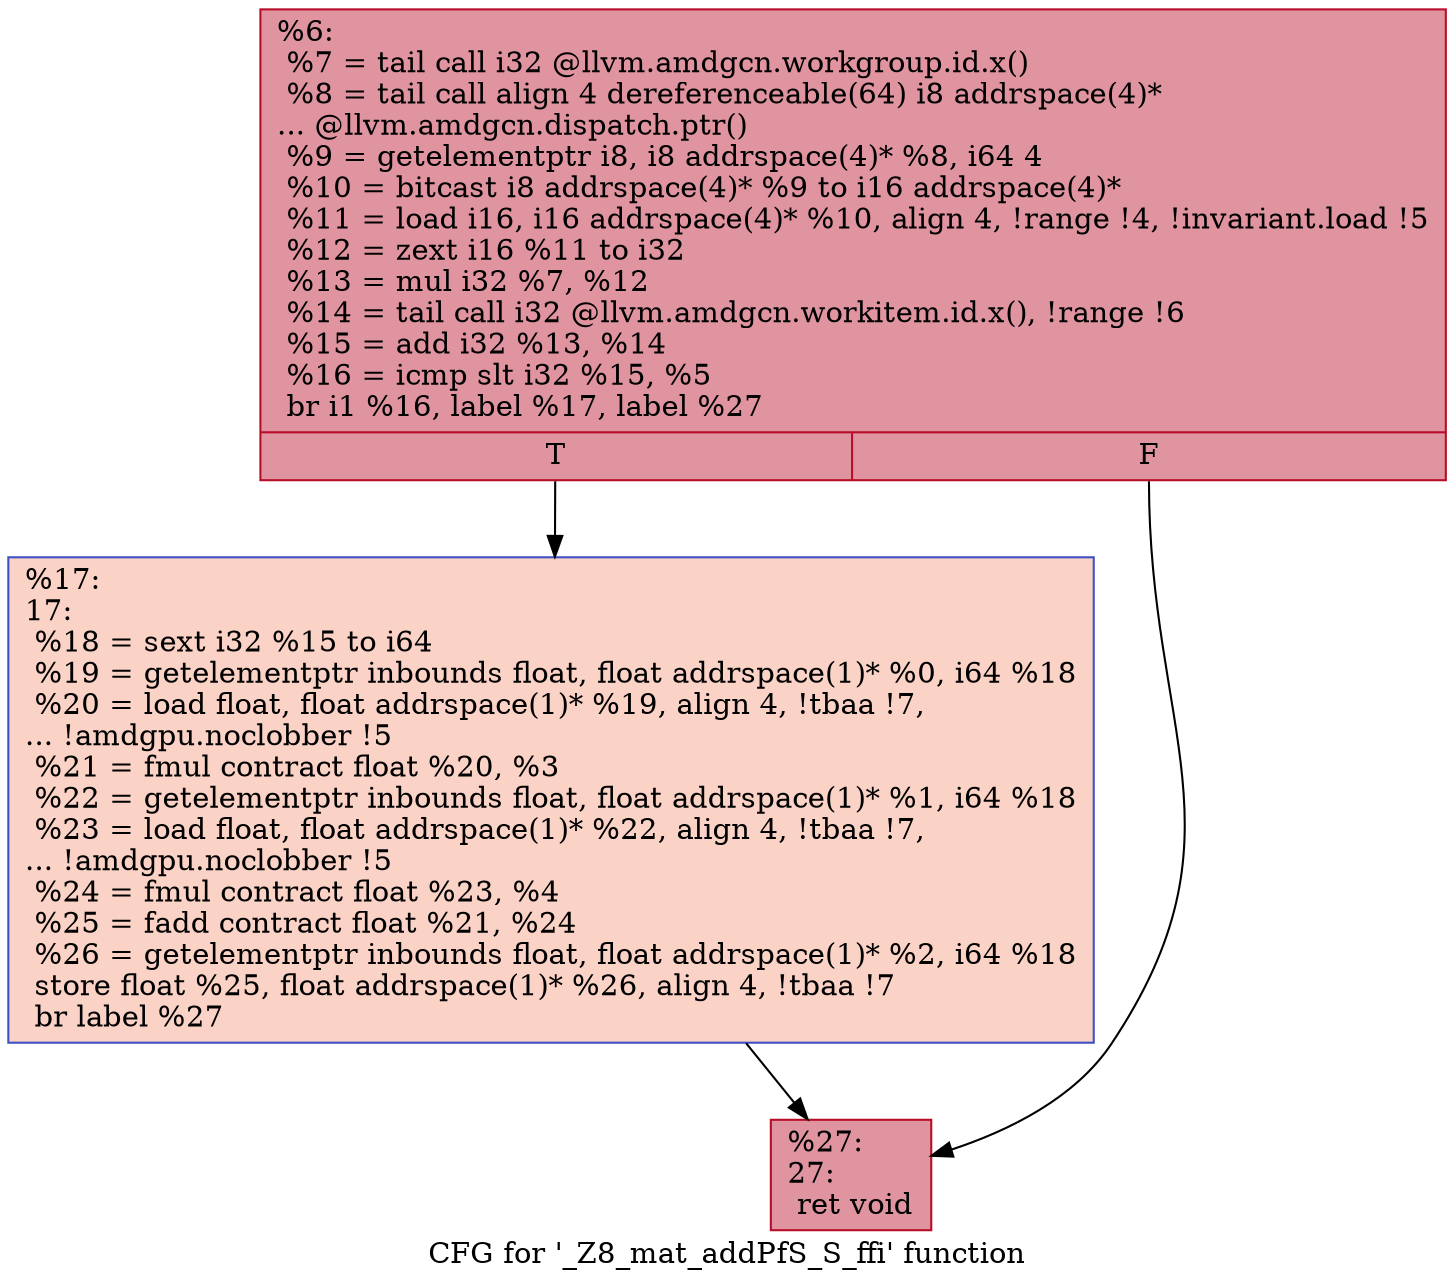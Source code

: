 digraph "CFG for '_Z8_mat_addPfS_S_ffi' function" {
	label="CFG for '_Z8_mat_addPfS_S_ffi' function";

	Node0x62ef1a0 [shape=record,color="#b70d28ff", style=filled, fillcolor="#b70d2870",label="{%6:\l  %7 = tail call i32 @llvm.amdgcn.workgroup.id.x()\l  %8 = tail call align 4 dereferenceable(64) i8 addrspace(4)*\l... @llvm.amdgcn.dispatch.ptr()\l  %9 = getelementptr i8, i8 addrspace(4)* %8, i64 4\l  %10 = bitcast i8 addrspace(4)* %9 to i16 addrspace(4)*\l  %11 = load i16, i16 addrspace(4)* %10, align 4, !range !4, !invariant.load !5\l  %12 = zext i16 %11 to i32\l  %13 = mul i32 %7, %12\l  %14 = tail call i32 @llvm.amdgcn.workitem.id.x(), !range !6\l  %15 = add i32 %13, %14\l  %16 = icmp slt i32 %15, %5\l  br i1 %16, label %17, label %27\l|{<s0>T|<s1>F}}"];
	Node0x62ef1a0:s0 -> Node0x62ef5b0;
	Node0x62ef1a0:s1 -> Node0x62f1180;
	Node0x62ef5b0 [shape=record,color="#3d50c3ff", style=filled, fillcolor="#f59c7d70",label="{%17:\l17:                                               \l  %18 = sext i32 %15 to i64\l  %19 = getelementptr inbounds float, float addrspace(1)* %0, i64 %18\l  %20 = load float, float addrspace(1)* %19, align 4, !tbaa !7,\l... !amdgpu.noclobber !5\l  %21 = fmul contract float %20, %3\l  %22 = getelementptr inbounds float, float addrspace(1)* %1, i64 %18\l  %23 = load float, float addrspace(1)* %22, align 4, !tbaa !7,\l... !amdgpu.noclobber !5\l  %24 = fmul contract float %23, %4\l  %25 = fadd contract float %21, %24\l  %26 = getelementptr inbounds float, float addrspace(1)* %2, i64 %18\l  store float %25, float addrspace(1)* %26, align 4, !tbaa !7\l  br label %27\l}"];
	Node0x62ef5b0 -> Node0x62f1180;
	Node0x62f1180 [shape=record,color="#b70d28ff", style=filled, fillcolor="#b70d2870",label="{%27:\l27:                                               \l  ret void\l}"];
}
